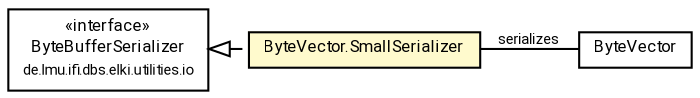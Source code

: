 #!/usr/local/bin/dot
#
# Class diagram 
# Generated by UMLGraph version R5_7_2-60-g0e99a6 (http://www.spinellis.gr/umlgraph/)
#

digraph G {
	graph [fontnames="svg"]
	edge [fontname="Roboto",fontsize=7,labelfontname="Roboto",labelfontsize=7,color="black"];
	node [fontname="Roboto",fontcolor="black",fontsize=8,shape=plaintext,margin=0,width=0,height=0];
	nodesep=0.15;
	ranksep=0.25;
	rankdir=LR;
	// de.lmu.ifi.dbs.elki.data.ByteVector
	c2066025 [label=<<table title="de.lmu.ifi.dbs.elki.data.ByteVector" border="0" cellborder="1" cellspacing="0" cellpadding="2" href="ByteVector.html" target="_parent">
		<tr><td><table border="0" cellspacing="0" cellpadding="1">
		<tr><td align="center" balign="center"> <font face="Roboto">ByteVector</font> </td></tr>
		</table></td></tr>
		</table>>, URL="ByteVector.html"];
	// de.lmu.ifi.dbs.elki.data.ByteVector.SmallSerializer
	c2066028 [label=<<table title="de.lmu.ifi.dbs.elki.data.ByteVector.SmallSerializer" border="0" cellborder="1" cellspacing="0" cellpadding="2" bgcolor="lemonChiffon" href="ByteVector.SmallSerializer.html" target="_parent">
		<tr><td><table border="0" cellspacing="0" cellpadding="1">
		<tr><td align="center" balign="center"> <font face="Roboto">ByteVector.SmallSerializer</font> </td></tr>
		</table></td></tr>
		</table>>, URL="ByteVector.SmallSerializer.html"];
	// de.lmu.ifi.dbs.elki.utilities.io.ByteBufferSerializer<T>
	c2066689 [label=<<table title="de.lmu.ifi.dbs.elki.utilities.io.ByteBufferSerializer" border="0" cellborder="1" cellspacing="0" cellpadding="2" href="../utilities/io/ByteBufferSerializer.html" target="_parent">
		<tr><td><table border="0" cellspacing="0" cellpadding="1">
		<tr><td align="center" balign="center"> &#171;interface&#187; </td></tr>
		<tr><td align="center" balign="center"> <font face="Roboto">ByteBufferSerializer</font> </td></tr>
		<tr><td align="center" balign="center"> <font face="Roboto" point-size="7.0">de.lmu.ifi.dbs.elki.utilities.io</font> </td></tr>
		</table></td></tr>
		</table>>, URL="../utilities/io/ByteBufferSerializer.html"];
	// de.lmu.ifi.dbs.elki.data.ByteVector.SmallSerializer implements de.lmu.ifi.dbs.elki.utilities.io.ByteBufferSerializer<T>
	c2066689 -> c2066028 [arrowtail=empty,style=dashed,dir=back,weight=9];
	// de.lmu.ifi.dbs.elki.data.ByteVector.SmallSerializer assoc de.lmu.ifi.dbs.elki.data.ByteVector
	c2066028 -> c2066025 [arrowhead=none,weight=2,label="serializes"];
}

